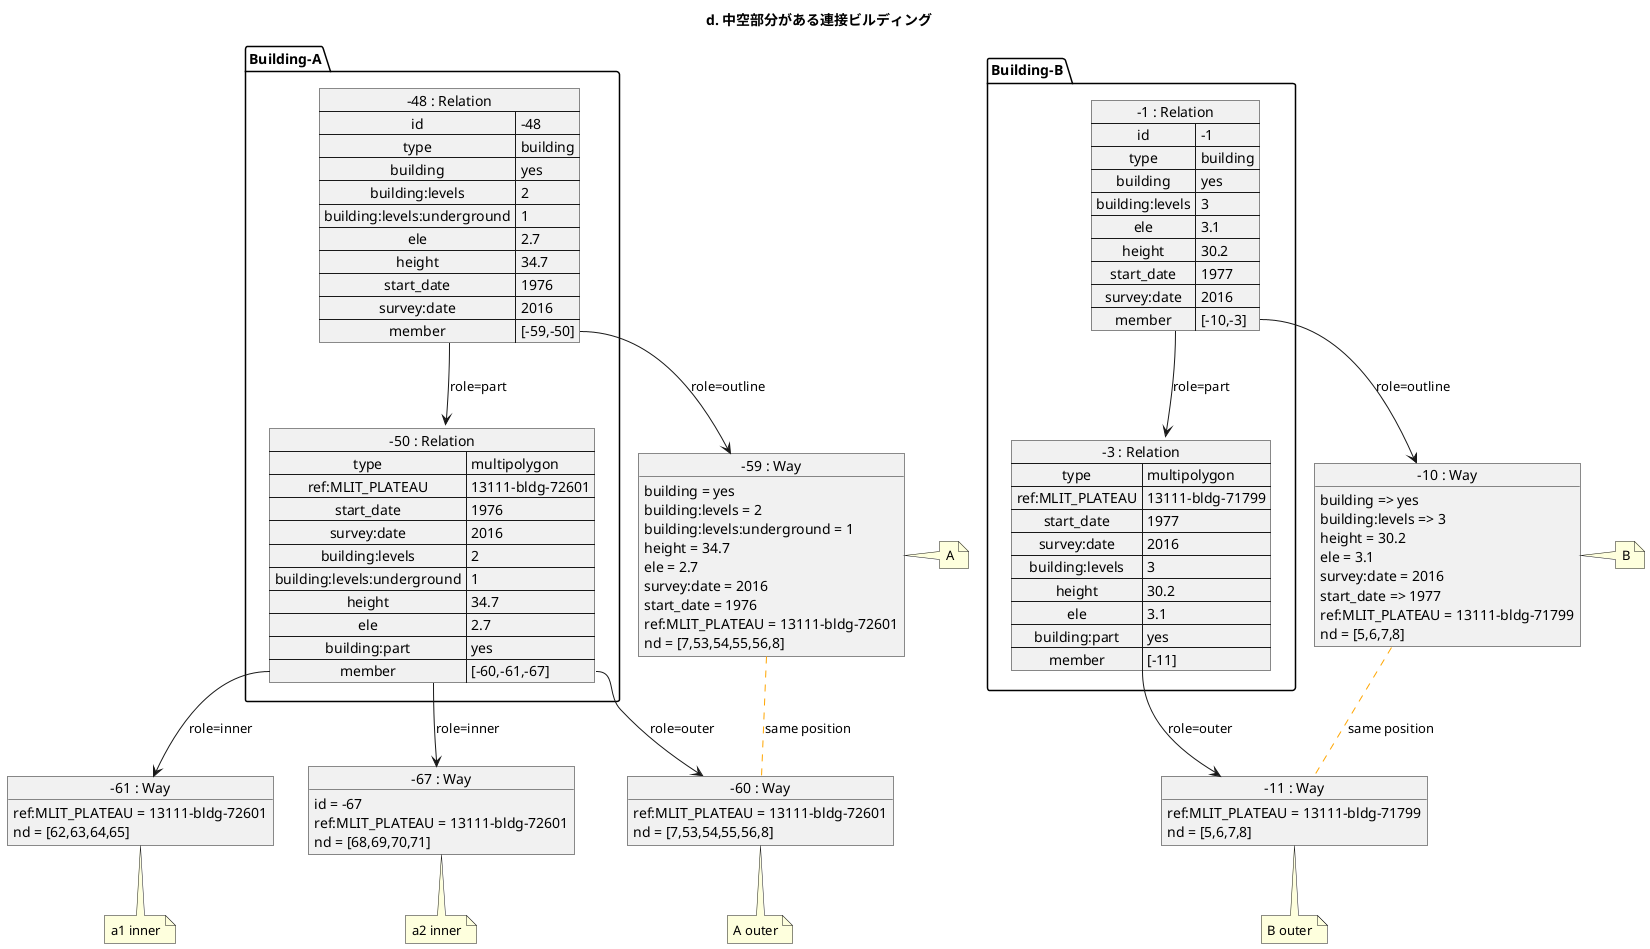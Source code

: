 ﻿@startuml
title d. 中空部分がある連接ビルディング

object "-59 : Way" as Way_59 {
  building = yes
  building:levels = 2
  building:levels:underground = 1
  height = 34.7
  ele = 2.7
  survey:date = 2016
  start_date = 1976
  ref:MLIT_PLATEAU = 13111-bldg-72601
  nd = [7,53,54,55,56,8]
}
note right : A

object "-60 : Way" as Way_60 {
  ref:MLIT_PLATEAU = 13111-bldg-72601
  nd = [7,53,54,55,56,8]
}
note bottom : A outer

object "-61 : Way" as Way_61 {
  ref:MLIT_PLATEAU = 13111-bldg-72601
  nd = [62,63,64,65]
}
note bottom : a1 inner

object "-10 : Way" as Way_10 {
  building => yes
  building:levels => 3
  height = 30.2
  ele = 3.1
  survey:date = 2016
  start_date => 1977
  ref:MLIT_PLATEAU = 13111-bldg-71799
  nd = [5,6,7,8]
}
note right : B

object "-11 : Way" as Way_11 {
  ref:MLIT_PLATEAU = 13111-bldg-71799
  nd = [5,6,7,8]
}
note bottom : B outer

object "-67 : Way" as Way_67 {
  id = -67
  ref:MLIT_PLATEAU = 13111-bldg-72601
  nd = [68,69,70,71]
}
note bottom : a2 inner

Way_10 .[#orange]. Way_11 : same position
Way_59 .[#orange]. Way_60 : same position

package Building-A {
  map "-50 : Relation" as Relation_50 {
    type => multipolygon
    ref:MLIT_PLATEAU => 13111-bldg-72601
    start_date => 1976
    survey:date => 2016
    building:levels => 2
    building:levels:underground => 1
    height => 34.7
    ele => 2.7
    building:part => yes
    member => [-60,-61,-67]
  }
  Relation_50::member --> Way_60 : role=outer
  Relation_50::member --> Way_61 : role=inner
  Relation_50::member --> Way_67 : role=inner

  map "-48 : Relation" as Relation_48 {
    id => -48
    type => building
    building => yes
    building:levels => 2
    building:levels:underground => 1
    ele => 2.7
    height => 34.7
    start_date => 1976
    survey:date => 2016
    member => [-59,-50]
  }
  Relation_48::member --> Way_59 : role=outline
  Relation_48::member --> Relation_50 : role=part
}

package Building-B {
  map "-3 : Relation" as Relation_3 {
    type => multipolygon
    ref:MLIT_PLATEAU => 13111-bldg-71799
    start_date => 1977
    survey:date => 2016
    building:levels => 3
    height => 30.2
    ele => 3.1
    building:part => yes
    member => [-11]
  }
  Relation_3::member --> Way_11	: role=outer

  map "-1 : Relation" as Relation_1 {
    id => -1
    type => building
    building => yes
    building:levels => 3
    ele => 3.1
    height => 30.2
    start_date => 1977
    survey:date => 2016
    member => [-10,-3]
  }
  Relation_1::member --> Way_10	: role=outline
  Relation_1::member --> Relation_3	: role=part
}
@enduml
